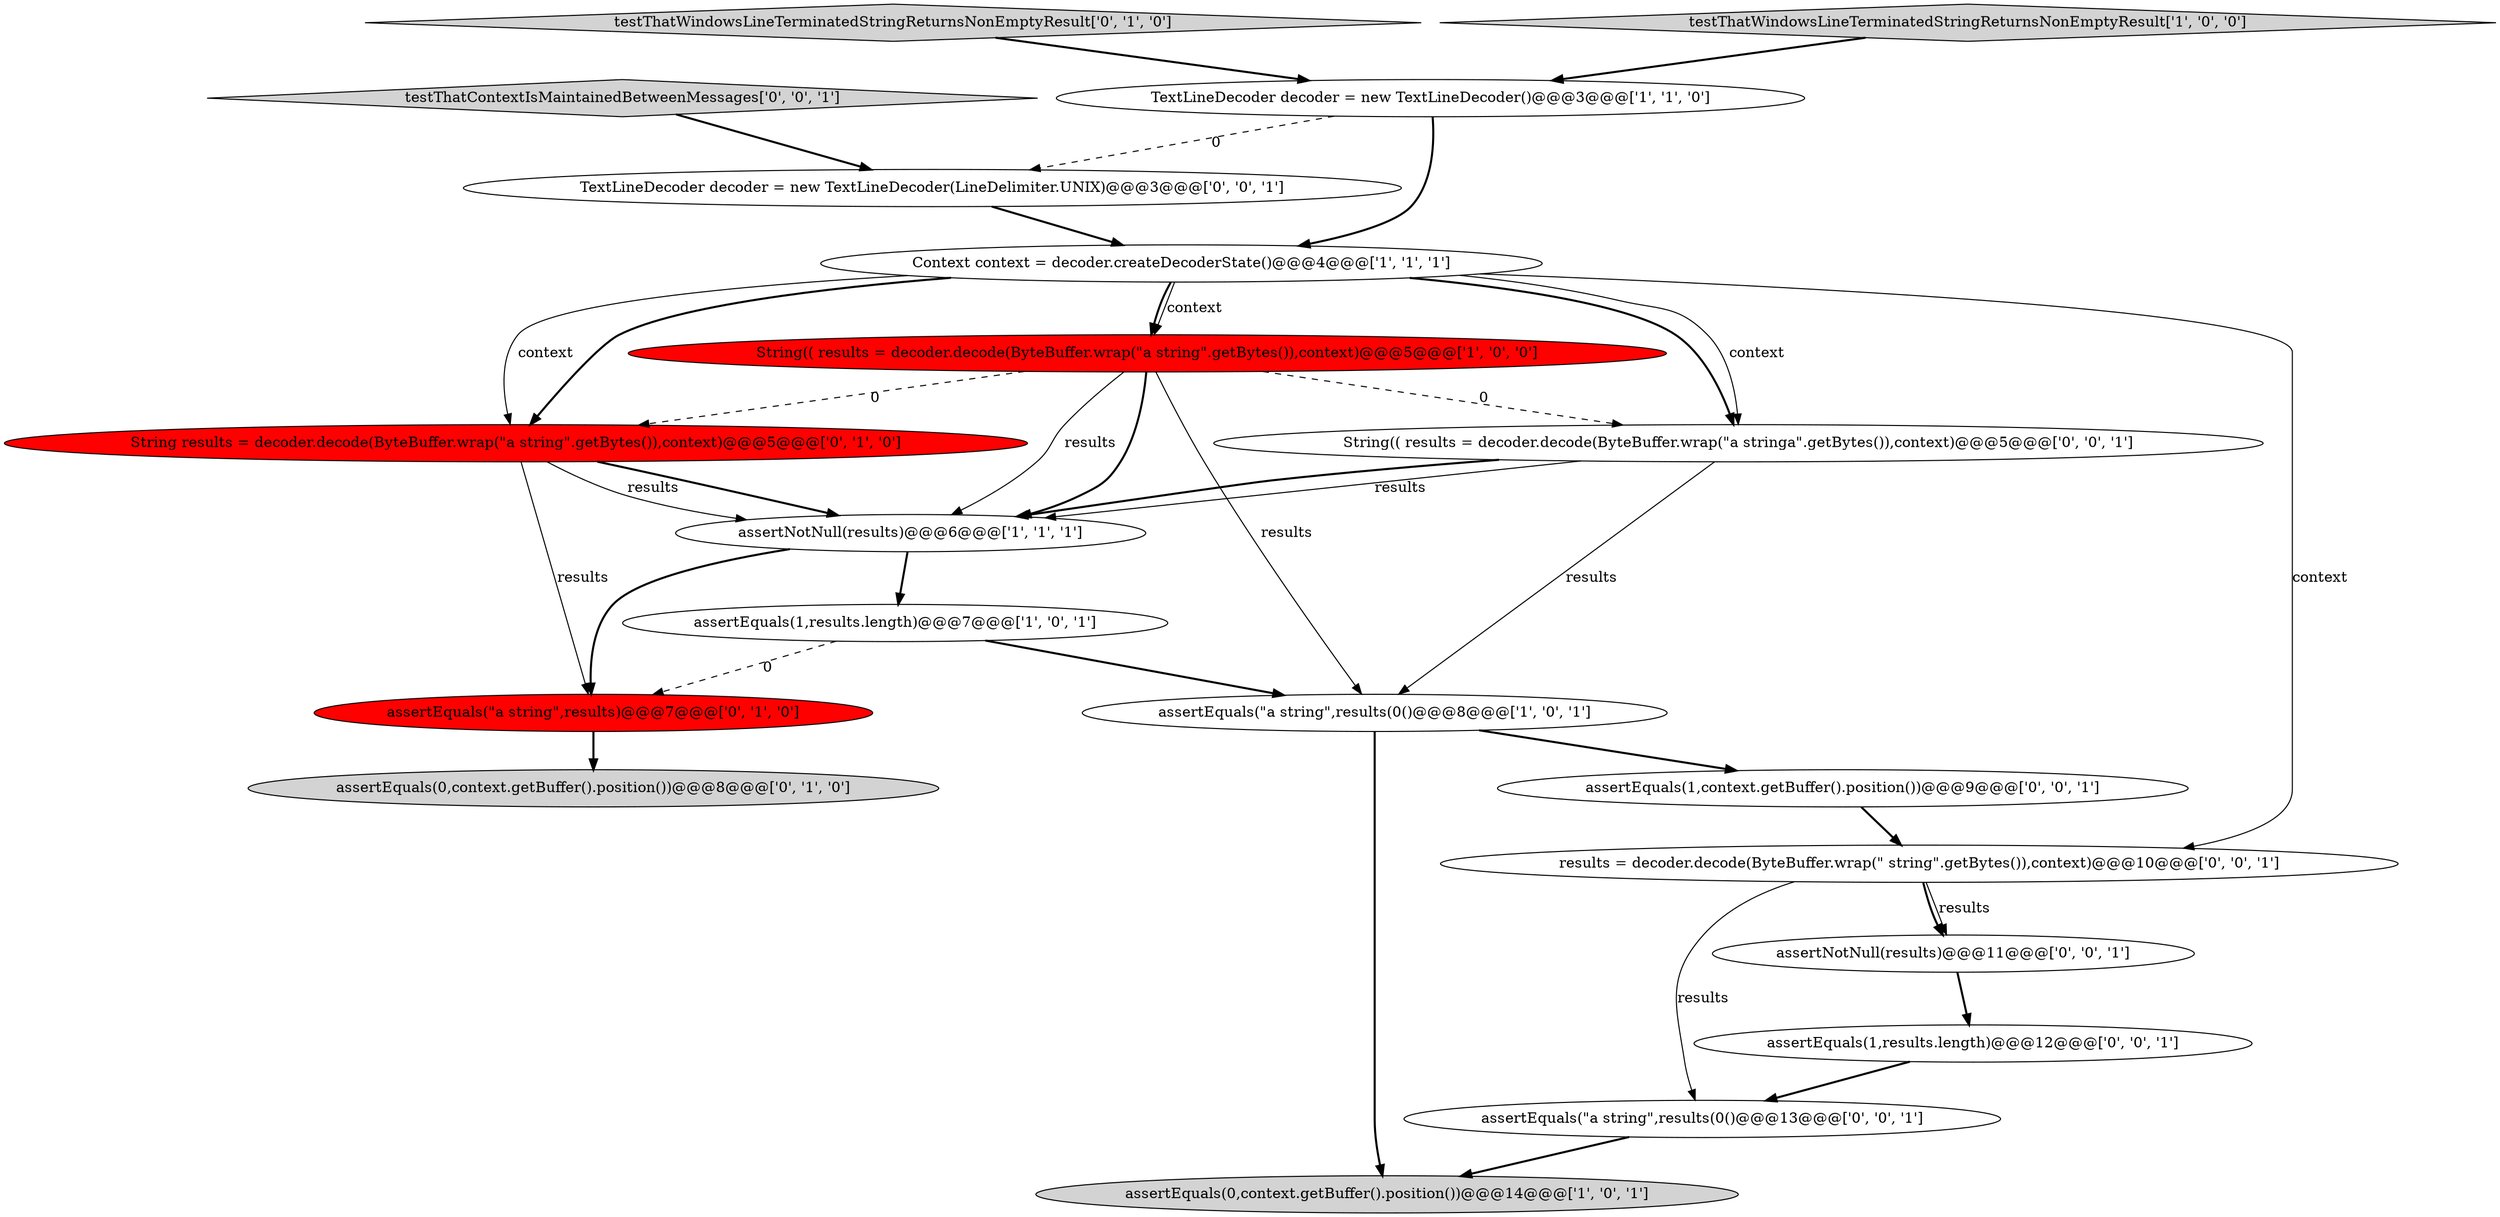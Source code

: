 digraph {
4 [style = filled, label = "assertEquals(0,context.getBuffer().position())@@@14@@@['1', '0', '1']", fillcolor = lightgray, shape = ellipse image = "AAA0AAABBB1BBB"];
3 [style = filled, label = "assertEquals(\"a string\",results(0()@@@8@@@['1', '0', '1']", fillcolor = white, shape = ellipse image = "AAA0AAABBB1BBB"];
7 [style = filled, label = "String(( results = decoder.decode(ByteBuffer.wrap(\"a string\".getBytes()),context)@@@5@@@['1', '0', '0']", fillcolor = red, shape = ellipse image = "AAA1AAABBB1BBB"];
8 [style = filled, label = "String results = decoder.decode(ByteBuffer.wrap(\"a string\".getBytes()),context)@@@5@@@['0', '1', '0']", fillcolor = red, shape = ellipse image = "AAA1AAABBB2BBB"];
10 [style = filled, label = "assertEquals(\"a string\",results)@@@7@@@['0', '1', '0']", fillcolor = red, shape = ellipse image = "AAA1AAABBB2BBB"];
16 [style = filled, label = "assertNotNull(results)@@@11@@@['0', '0', '1']", fillcolor = white, shape = ellipse image = "AAA0AAABBB3BBB"];
19 [style = filled, label = "results = decoder.decode(ByteBuffer.wrap(\" string\".getBytes()),context)@@@10@@@['0', '0', '1']", fillcolor = white, shape = ellipse image = "AAA0AAABBB3BBB"];
15 [style = filled, label = "String(( results = decoder.decode(ByteBuffer.wrap(\"a stringa\".getBytes()),context)@@@5@@@['0', '0', '1']", fillcolor = white, shape = ellipse image = "AAA0AAABBB3BBB"];
17 [style = filled, label = "TextLineDecoder decoder = new TextLineDecoder(LineDelimiter.UNIX)@@@3@@@['0', '0', '1']", fillcolor = white, shape = ellipse image = "AAA0AAABBB3BBB"];
9 [style = filled, label = "assertEquals(0,context.getBuffer().position())@@@8@@@['0', '1', '0']", fillcolor = lightgray, shape = ellipse image = "AAA0AAABBB2BBB"];
13 [style = filled, label = "assertEquals(1,context.getBuffer().position())@@@9@@@['0', '0', '1']", fillcolor = white, shape = ellipse image = "AAA0AAABBB3BBB"];
12 [style = filled, label = "assertEquals(\"a string\",results(0()@@@13@@@['0', '0', '1']", fillcolor = white, shape = ellipse image = "AAA0AAABBB3BBB"];
18 [style = filled, label = "testThatContextIsMaintainedBetweenMessages['0', '0', '1']", fillcolor = lightgray, shape = diamond image = "AAA0AAABBB3BBB"];
0 [style = filled, label = "assertNotNull(results)@@@6@@@['1', '1', '1']", fillcolor = white, shape = ellipse image = "AAA0AAABBB1BBB"];
5 [style = filled, label = "Context context = decoder.createDecoderState()@@@4@@@['1', '1', '1']", fillcolor = white, shape = ellipse image = "AAA0AAABBB1BBB"];
1 [style = filled, label = "assertEquals(1,results.length)@@@7@@@['1', '0', '1']", fillcolor = white, shape = ellipse image = "AAA0AAABBB1BBB"];
11 [style = filled, label = "testThatWindowsLineTerminatedStringReturnsNonEmptyResult['0', '1', '0']", fillcolor = lightgray, shape = diamond image = "AAA0AAABBB2BBB"];
6 [style = filled, label = "TextLineDecoder decoder = new TextLineDecoder()@@@3@@@['1', '1', '0']", fillcolor = white, shape = ellipse image = "AAA0AAABBB1BBB"];
2 [style = filled, label = "testThatWindowsLineTerminatedStringReturnsNonEmptyResult['1', '0', '0']", fillcolor = lightgray, shape = diamond image = "AAA0AAABBB1BBB"];
14 [style = filled, label = "assertEquals(1,results.length)@@@12@@@['0', '0', '1']", fillcolor = white, shape = ellipse image = "AAA0AAABBB3BBB"];
5->8 [style = bold, label=""];
17->5 [style = bold, label=""];
19->12 [style = solid, label="results"];
2->6 [style = bold, label=""];
11->6 [style = bold, label=""];
7->8 [style = dashed, label="0"];
1->3 [style = bold, label=""];
18->17 [style = bold, label=""];
5->15 [style = bold, label=""];
7->0 [style = bold, label=""];
6->17 [style = dashed, label="0"];
5->7 [style = solid, label="context"];
1->10 [style = dashed, label="0"];
3->4 [style = bold, label=""];
15->3 [style = solid, label="results"];
19->16 [style = bold, label=""];
19->16 [style = solid, label="results"];
8->0 [style = bold, label=""];
15->0 [style = solid, label="results"];
6->5 [style = bold, label=""];
0->10 [style = bold, label=""];
13->19 [style = bold, label=""];
5->19 [style = solid, label="context"];
8->10 [style = solid, label="results"];
12->4 [style = bold, label=""];
0->1 [style = bold, label=""];
15->0 [style = bold, label=""];
14->12 [style = bold, label=""];
8->0 [style = solid, label="results"];
7->0 [style = solid, label="results"];
3->13 [style = bold, label=""];
7->15 [style = dashed, label="0"];
5->7 [style = bold, label=""];
16->14 [style = bold, label=""];
5->15 [style = solid, label="context"];
10->9 [style = bold, label=""];
5->8 [style = solid, label="context"];
7->3 [style = solid, label="results"];
}
